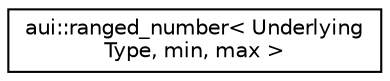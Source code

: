 digraph "Graphical Class Hierarchy"
{
 // LATEX_PDF_SIZE
  edge [fontname="Helvetica",fontsize="10",labelfontname="Helvetica",labelfontsize="10"];
  node [fontname="Helvetica",fontsize="10",shape=record];
  rankdir="LR";
  Node0 [label="aui::ranged_number\< Underlying\lType, min, max \>",height=0.2,width=0.4,color="black", fillcolor="white", style="filled",URL="$structaui_1_1ranged__number.html",tooltip="Clamps the possible values for a number to the specified range: [min;max]."];
}
